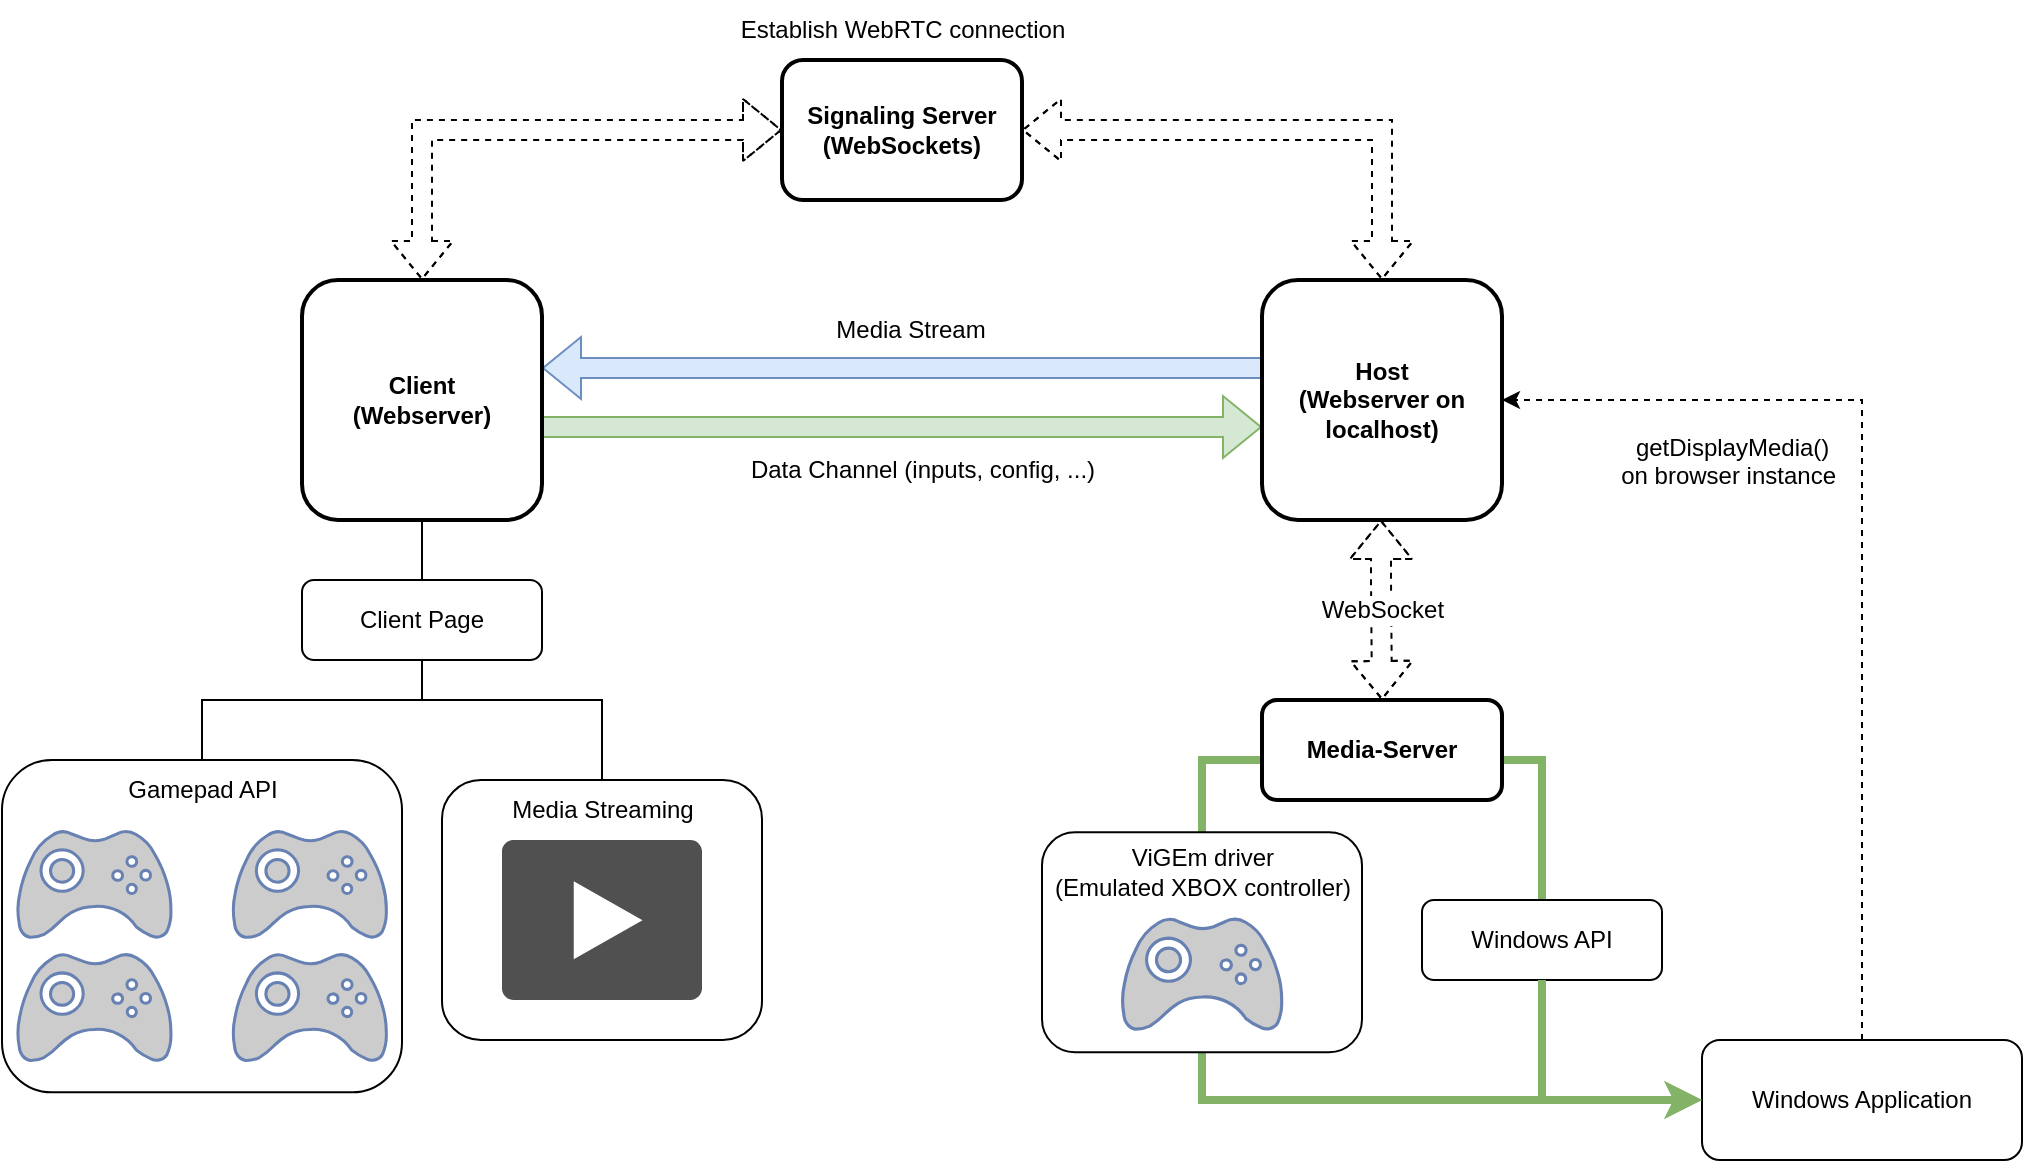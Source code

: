 <mxfile version="24.7.6">
  <diagram name="Page-1" id="KCaep8Wv_kapZ_-CZngp">
    <mxGraphModel dx="1210" dy="612" grid="1" gridSize="10" guides="1" tooltips="1" connect="1" arrows="1" fold="1" page="1" pageScale="1" pageWidth="827" pageHeight="1169" math="0" shadow="0">
      <root>
        <mxCell id="0" />
        <mxCell id="1" parent="0" />
        <mxCell id="Y2mEG3gKm7eCeH38tfg2-28" value="" style="shape=flexArrow;endArrow=classic;startArrow=none;html=1;rounded=0;entryX=0;entryY=0.5;entryDx=0;entryDy=0;exitX=1;exitY=0.5;exitDx=0;exitDy=0;startFill=0;fillColor=#d5e8d4;strokeColor=#82b366;" parent="1" edge="1">
          <mxGeometry width="100" height="100" relative="1" as="geometry">
            <mxPoint x="280" y="533.5" as="sourcePoint" />
            <mxPoint x="640" y="533.5" as="targetPoint" />
          </mxGeometry>
        </mxCell>
        <mxCell id="Y2mEG3gKm7eCeH38tfg2-36" style="edgeStyle=orthogonalEdgeStyle;rounded=0;orthogonalLoop=1;jettySize=auto;html=1;exitX=0.5;exitY=1;exitDx=0;exitDy=0;entryX=0.5;entryY=0;entryDx=0;entryDy=0;endArrow=none;endFill=0;" parent="1" source="R0lh-ndMZZpdmUgzroXW-1" target="Y2mEG3gKm7eCeH38tfg2-1" edge="1">
          <mxGeometry relative="1" as="geometry" />
        </mxCell>
        <mxCell id="38oEJ0_bpf0o_cSLclEY-7" value="&lt;div&gt;getDisplayMedia()&amp;nbsp;&lt;/div&gt;&lt;div&gt;on browser instance&lt;/div&gt;" style="edgeStyle=orthogonalEdgeStyle;rounded=0;orthogonalLoop=1;jettySize=auto;html=1;exitX=0.5;exitY=0;exitDx=0;exitDy=0;entryX=1;entryY=0.5;entryDx=0;entryDy=0;dashed=1;fontSize=12;align=right;labelBackgroundColor=none;verticalAlign=top;spacingRight=12;spacingTop=10;" edge="1" parent="1" source="R0lh-ndMZZpdmUgzroXW-4" target="R0lh-ndMZZpdmUgzroXW-3">
          <mxGeometry x="0.28" relative="1" as="geometry">
            <mxPoint as="offset" />
          </mxGeometry>
        </mxCell>
        <mxCell id="R0lh-ndMZZpdmUgzroXW-4" value="&lt;div&gt;Windows Application&lt;/div&gt;" style="rounded=1;whiteSpace=wrap;html=1;" parent="1" vertex="1">
          <mxGeometry x="860" y="840" width="160" height="60" as="geometry" />
        </mxCell>
        <mxCell id="R0lh-ndMZZpdmUgzroXW-14" value="" style="shape=flexArrow;endArrow=none;startArrow=classic;html=1;rounded=0;entryX=0;entryY=0.5;entryDx=0;entryDy=0;exitX=1;exitY=0.5;exitDx=0;exitDy=0;endFill=0;fillColor=#dae8fc;strokeColor=#6c8ebf;" parent="1" edge="1">
          <mxGeometry width="100" height="100" relative="1" as="geometry">
            <mxPoint x="280" y="504" as="sourcePoint" />
            <mxPoint x="640" y="504" as="targetPoint" />
          </mxGeometry>
        </mxCell>
        <mxCell id="R0lh-ndMZZpdmUgzroXW-15" value="" style="shape=flexArrow;endArrow=classic;startArrow=classic;html=1;rounded=0;entryX=0;entryY=0.5;entryDx=0;entryDy=0;exitX=0.5;exitY=0;exitDx=0;exitDy=0;dashed=1;" parent="1" source="R0lh-ndMZZpdmUgzroXW-1" target="R0lh-ndMZZpdmUgzroXW-2" edge="1">
          <mxGeometry width="100" height="100" relative="1" as="geometry">
            <mxPoint x="390" y="690" as="sourcePoint" />
            <mxPoint x="490" y="590" as="targetPoint" />
            <Array as="points">
              <mxPoint x="220" y="385" />
            </Array>
          </mxGeometry>
        </mxCell>
        <mxCell id="R0lh-ndMZZpdmUgzroXW-16" value="" style="shape=flexArrow;endArrow=classic;startArrow=classic;html=1;rounded=0;entryX=1;entryY=0.5;entryDx=0;entryDy=0;exitX=0.5;exitY=0;exitDx=0;exitDy=0;dashed=1;fontSize=12;verticalAlign=top;" parent="1" source="R0lh-ndMZZpdmUgzroXW-3" target="R0lh-ndMZZpdmUgzroXW-2" edge="1">
          <mxGeometry width="100" height="100" relative="1" as="geometry">
            <mxPoint x="360" y="690" as="sourcePoint" />
            <mxPoint x="460" y="590" as="targetPoint" />
            <Array as="points">
              <mxPoint x="700" y="385" />
            </Array>
          </mxGeometry>
        </mxCell>
        <mxCell id="R0lh-ndMZZpdmUgzroXW-17" value="" style="endArrow=none;html=1;rounded=0;exitX=0.5;exitY=0;exitDx=0;exitDy=0;entryX=0.5;entryY=0;entryDx=0;entryDy=0;fillColor=#d5e8d4;strokeColor=#82b366;strokeWidth=4;endFill=0;" parent="1" source="R0lh-ndMZZpdmUgzroXW-26" target="Y2mEG3gKm7eCeH38tfg2-51" edge="1">
          <mxGeometry width="50" height="50" relative="1" as="geometry">
            <mxPoint x="390" y="660" as="sourcePoint" />
            <mxPoint x="570" y="700" as="targetPoint" />
            <Array as="points">
              <mxPoint x="780" y="700" />
              <mxPoint x="690" y="700" />
              <mxPoint x="610" y="700" />
            </Array>
          </mxGeometry>
        </mxCell>
        <mxCell id="R0lh-ndMZZpdmUgzroXW-21" value="" style="endArrow=classic;html=1;rounded=0;entryX=0;entryY=0.5;entryDx=0;entryDy=0;exitX=0.5;exitY=1;exitDx=0;exitDy=0;fillColor=#d5e8d4;strokeColor=#82b366;strokeWidth=4;" parent="1" source="Y2mEG3gKm7eCeH38tfg2-51" target="R0lh-ndMZZpdmUgzroXW-4" edge="1">
          <mxGeometry width="50" height="50" relative="1" as="geometry">
            <mxPoint x="620" y="780" as="sourcePoint" />
            <mxPoint x="440" y="730" as="targetPoint" />
            <Array as="points">
              <mxPoint x="610" y="870" />
            </Array>
          </mxGeometry>
        </mxCell>
        <mxCell id="R0lh-ndMZZpdmUgzroXW-26" value="Windows API" style="rounded=1;whiteSpace=wrap;html=1;" parent="1" vertex="1">
          <mxGeometry x="720" y="770" width="120" height="40" as="geometry" />
        </mxCell>
        <mxCell id="R0lh-ndMZZpdmUgzroXW-28" value="" style="endArrow=classic;html=1;rounded=0;entryX=0;entryY=0.5;entryDx=0;entryDy=0;exitX=0.5;exitY=1;exitDx=0;exitDy=0;fillColor=#d5e8d4;strokeColor=#82b366;strokeWidth=4;" parent="1" source="R0lh-ndMZZpdmUgzroXW-26" target="R0lh-ndMZZpdmUgzroXW-4" edge="1">
          <mxGeometry width="50" height="50" relative="1" as="geometry">
            <mxPoint x="390" y="780" as="sourcePoint" />
            <mxPoint x="440" y="730" as="targetPoint" />
            <Array as="points">
              <mxPoint x="780" y="870" />
            </Array>
          </mxGeometry>
        </mxCell>
        <mxCell id="38oEJ0_bpf0o_cSLclEY-3" style="edgeStyle=orthogonalEdgeStyle;rounded=0;orthogonalLoop=1;jettySize=auto;html=1;exitX=0.5;exitY=1;exitDx=0;exitDy=0;endArrow=none;endFill=0;" edge="1" parent="1" source="Y2mEG3gKm7eCeH38tfg2-1" target="R0lh-ndMZZpdmUgzroXW-24">
          <mxGeometry relative="1" as="geometry">
            <Array as="points">
              <mxPoint x="220" y="670" />
              <mxPoint x="110" y="670" />
            </Array>
          </mxGeometry>
        </mxCell>
        <mxCell id="38oEJ0_bpf0o_cSLclEY-4" style="edgeStyle=orthogonalEdgeStyle;rounded=0;orthogonalLoop=1;jettySize=auto;html=1;endArrow=none;endFill=0;" edge="1" parent="1" source="Y2mEG3gKm7eCeH38tfg2-1" target="Y2mEG3gKm7eCeH38tfg2-43">
          <mxGeometry relative="1" as="geometry">
            <Array as="points">
              <mxPoint x="220" y="670" />
              <mxPoint x="310" y="670" />
            </Array>
          </mxGeometry>
        </mxCell>
        <mxCell id="Y2mEG3gKm7eCeH38tfg2-1" value="Client Page" style="rounded=1;whiteSpace=wrap;html=1;" parent="1" vertex="1">
          <mxGeometry x="160" y="610" width="120" height="40" as="geometry" />
        </mxCell>
        <mxCell id="Y2mEG3gKm7eCeH38tfg2-29" value="Data Channel (inputs, config, ...)" style="text;html=1;align=center;verticalAlign=middle;resizable=0;points=[];autosize=1;strokeColor=none;fillColor=none;" parent="1" vertex="1">
          <mxGeometry x="375" y="540" width="190" height="30" as="geometry" />
        </mxCell>
        <mxCell id="Y2mEG3gKm7eCeH38tfg2-30" value="Media Stream" style="text;html=1;align=center;verticalAlign=middle;resizable=0;points=[];autosize=1;strokeColor=none;fillColor=none;" parent="1" vertex="1">
          <mxGeometry x="414" y="470" width="100" height="30" as="geometry" />
        </mxCell>
        <mxCell id="Y2mEG3gKm7eCeH38tfg2-33" value="Establish WebRTC connection" style="text;html=1;align=center;verticalAlign=middle;resizable=0;points=[];autosize=1;strokeColor=none;fillColor=none;" parent="1" vertex="1">
          <mxGeometry x="370" y="320" width="180" height="30" as="geometry" />
        </mxCell>
        <mxCell id="Y2mEG3gKm7eCeH38tfg2-40" value="" style="group" parent="1" vertex="1" connectable="0">
          <mxGeometry x="10" y="700" width="200" height="166.16" as="geometry" />
        </mxCell>
        <mxCell id="R0lh-ndMZZpdmUgzroXW-24" value="" style="rounded=1;whiteSpace=wrap;html=1;" parent="Y2mEG3gKm7eCeH38tfg2-40" vertex="1">
          <mxGeometry width="200" height="166.16" as="geometry" />
        </mxCell>
        <mxCell id="Y2mEG3gKm7eCeH38tfg2-38" value="Gamepad API" style="text;html=1;align=center;verticalAlign=middle;resizable=0;points=[];autosize=1;strokeColor=none;fillColor=none;" parent="Y2mEG3gKm7eCeH38tfg2-40" vertex="1">
          <mxGeometry x="50" width="100" height="30" as="geometry" />
        </mxCell>
        <mxCell id="R0lh-ndMZZpdmUgzroXW-7" value="" style="fontColor=#0066CC;verticalAlign=top;verticalLabelPosition=bottom;labelPosition=center;align=center;html=1;outlineConnect=0;fillColor=#CCCCCC;strokeColor=#6881B3;gradientColor=none;gradientDirection=north;strokeWidth=2;shape=mxgraph.networks.gamepad;" parent="Y2mEG3gKm7eCeH38tfg2-40" vertex="1">
          <mxGeometry x="7.692" y="35.385" width="76.923" height="53.848" as="geometry" />
        </mxCell>
        <mxCell id="R0lh-ndMZZpdmUgzroXW-8" value="" style="fontColor=#0066CC;verticalAlign=top;verticalLabelPosition=bottom;labelPosition=center;align=center;html=1;outlineConnect=0;fillColor=#CCCCCC;strokeColor=#6881B3;gradientColor=none;gradientDirection=north;strokeWidth=2;shape=mxgraph.networks.gamepad;" parent="Y2mEG3gKm7eCeH38tfg2-40" vertex="1">
          <mxGeometry x="115.385" y="35.385" width="76.923" height="53.848" as="geometry" />
        </mxCell>
        <mxCell id="R0lh-ndMZZpdmUgzroXW-10" value="" style="fontColor=#0066CC;verticalAlign=top;verticalLabelPosition=bottom;labelPosition=center;align=center;html=1;outlineConnect=0;fillColor=#CCCCCC;strokeColor=#6881B3;gradientColor=none;gradientDirection=north;strokeWidth=2;shape=mxgraph.networks.gamepad;" parent="Y2mEG3gKm7eCeH38tfg2-40" vertex="1">
          <mxGeometry x="7.692" y="96.926" width="76.923" height="53.848" as="geometry" />
        </mxCell>
        <mxCell id="R0lh-ndMZZpdmUgzroXW-11" value="" style="fontColor=#0066CC;verticalAlign=top;verticalLabelPosition=bottom;labelPosition=center;align=center;html=1;outlineConnect=0;fillColor=#CCCCCC;strokeColor=#6881B3;gradientColor=none;gradientDirection=north;strokeWidth=2;shape=mxgraph.networks.gamepad;" parent="Y2mEG3gKm7eCeH38tfg2-40" vertex="1">
          <mxGeometry x="115.385" y="96.926" width="76.923" height="53.848" as="geometry" />
        </mxCell>
        <mxCell id="Y2mEG3gKm7eCeH38tfg2-42" value="" style="group" parent="1" vertex="1" connectable="0">
          <mxGeometry x="230" y="710" width="160" height="130" as="geometry" />
        </mxCell>
        <mxCell id="Y2mEG3gKm7eCeH38tfg2-43" value="" style="rounded=1;whiteSpace=wrap;html=1;" parent="Y2mEG3gKm7eCeH38tfg2-42" vertex="1">
          <mxGeometry width="160" height="130" as="geometry" />
        </mxCell>
        <mxCell id="Y2mEG3gKm7eCeH38tfg2-44" value="Media Streaming" style="text;html=1;align=center;verticalAlign=middle;resizable=0;points=[];autosize=1;strokeColor=none;fillColor=none;" parent="Y2mEG3gKm7eCeH38tfg2-42" vertex="1">
          <mxGeometry x="25" width="110" height="30" as="geometry" />
        </mxCell>
        <mxCell id="Y2mEG3gKm7eCeH38tfg2-41" value="" style="sketch=0;pointerEvents=1;shadow=0;dashed=0;html=1;strokeColor=none;fillColor=#505050;labelPosition=center;verticalLabelPosition=bottom;verticalAlign=top;outlineConnect=0;align=center;shape=mxgraph.office.concepts.video_play;aspect=fixed;" parent="Y2mEG3gKm7eCeH38tfg2-42" vertex="1">
          <mxGeometry x="30" y="30" width="100" height="80" as="geometry" />
        </mxCell>
        <mxCell id="Y2mEG3gKm7eCeH38tfg2-54" value="" style="group" parent="1" vertex="1" connectable="0">
          <mxGeometry x="530" y="736.16" width="160" height="130" as="geometry" />
        </mxCell>
        <mxCell id="Y2mEG3gKm7eCeH38tfg2-50" value="" style="group" parent="Y2mEG3gKm7eCeH38tfg2-54" vertex="1" connectable="0">
          <mxGeometry width="160" height="110" as="geometry" />
        </mxCell>
        <mxCell id="Y2mEG3gKm7eCeH38tfg2-51" value="" style="rounded=1;whiteSpace=wrap;html=1;" parent="Y2mEG3gKm7eCeH38tfg2-50" vertex="1">
          <mxGeometry width="160" height="110" as="geometry" />
        </mxCell>
        <mxCell id="Y2mEG3gKm7eCeH38tfg2-52" value="&lt;div&gt;ViGEm driver&lt;/div&gt;&lt;div&gt;(Emulated XBOX controller)&lt;br&gt;&lt;/div&gt;" style="text;html=1;align=center;verticalAlign=middle;resizable=0;points=[];autosize=1;strokeColor=none;fillColor=none;" parent="Y2mEG3gKm7eCeH38tfg2-50" vertex="1">
          <mxGeometry y="-0.652" width="160" height="40" as="geometry" />
        </mxCell>
        <mxCell id="R0lh-ndMZZpdmUgzroXW-9" value="" style="fontColor=#0066CC;verticalAlign=top;verticalLabelPosition=bottom;labelPosition=center;align=center;html=1;outlineConnect=0;fillColor=#CCCCCC;strokeColor=#6881B3;gradientColor=none;gradientDirection=north;strokeWidth=2;shape=mxgraph.networks.gamepad;aspect=fixed;" parent="Y2mEG3gKm7eCeH38tfg2-50" vertex="1">
          <mxGeometry x="40" y="43" width="80" height="56" as="geometry" />
        </mxCell>
        <mxCell id="38oEJ0_bpf0o_cSLclEY-6" value="WebSocket" style="shape=flexArrow;endArrow=classic;startArrow=classic;html=1;rounded=0;dashed=1;exitX=0.5;exitY=0;exitDx=0;exitDy=0;fontSize=12;" edge="1" parent="1" source="38oEJ0_bpf0o_cSLclEY-5">
          <mxGeometry width="100" height="100" relative="1" as="geometry">
            <mxPoint x="700" y="640" as="sourcePoint" />
            <mxPoint x="699.5" y="580" as="targetPoint" />
            <Array as="points">
              <mxPoint x="699.5" y="610" />
            </Array>
          </mxGeometry>
        </mxCell>
        <mxCell id="R0lh-ndMZZpdmUgzroXW-1" value="&lt;div&gt;Client&lt;br&gt;&lt;/div&gt;&lt;div&gt;(Webserver)&lt;br&gt;&lt;/div&gt;" style="rounded=1;whiteSpace=wrap;html=1;fontStyle=1;strokeWidth=2;" parent="1" vertex="1">
          <mxGeometry x="160" y="460" width="120" height="120" as="geometry" />
        </mxCell>
        <mxCell id="R0lh-ndMZZpdmUgzroXW-2" value="&lt;div&gt;Signaling Server&lt;/div&gt;(WebSockets)" style="rounded=1;whiteSpace=wrap;html=1;fontStyle=1;strokeWidth=2;" parent="1" vertex="1">
          <mxGeometry x="400" y="350" width="120" height="70" as="geometry" />
        </mxCell>
        <mxCell id="R0lh-ndMZZpdmUgzroXW-3" value="&lt;div&gt;Host&lt;br&gt;&lt;/div&gt;(Webserver on localhost)" style="rounded=1;whiteSpace=wrap;html=1;fontStyle=1;strokeWidth=2;" parent="1" vertex="1">
          <mxGeometry x="640" y="460" width="120" height="120" as="geometry" />
        </mxCell>
        <mxCell id="38oEJ0_bpf0o_cSLclEY-5" value="&lt;div&gt;Media-Server&lt;br&gt;&lt;/div&gt;" style="rounded=1;whiteSpace=wrap;html=1;fontStyle=1;strokeWidth=2;" vertex="1" parent="1">
          <mxGeometry x="640" y="670" width="120" height="50" as="geometry" />
        </mxCell>
      </root>
    </mxGraphModel>
  </diagram>
</mxfile>
